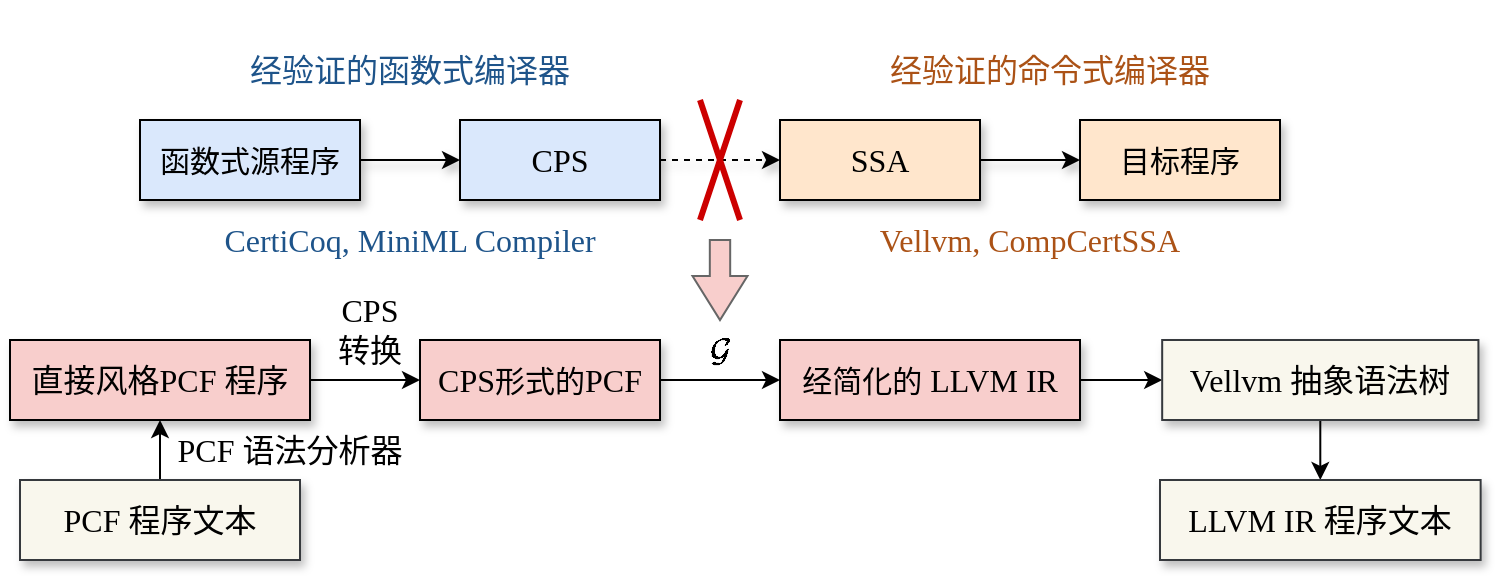 <mxfile version="22.1.17" type="github">
  <diagram name="第 1 页" id="_R0Or-JDJXStBvOgIp7-">
    <mxGraphModel dx="1052" dy="625" grid="1" gridSize="10" guides="1" tooltips="1" connect="1" arrows="1" fold="1" page="1" pageScale="1" pageWidth="827" pageHeight="1169" math="1" shadow="0">
      <root>
        <mxCell id="0" />
        <mxCell id="1" parent="0" />
        <mxCell id="-1t0RGm0KI_2Wkp0RMgf-1" value="" style="edgeStyle=orthogonalEdgeStyle;rounded=0;orthogonalLoop=1;jettySize=auto;html=1;shadow=1;fillColor=#dae8fc;strokeColor=#000000;" edge="1" parent="1" source="-1t0RGm0KI_2Wkp0RMgf-2" target="-1t0RGm0KI_2Wkp0RMgf-4">
          <mxGeometry relative="1" as="geometry" />
        </mxCell>
        <mxCell id="-1t0RGm0KI_2Wkp0RMgf-2" value="&lt;font style=&quot;font-size: 15px;&quot; face=&quot;Times New Roman&quot;&gt;函数式源程序&lt;/font&gt;" style="rounded=0;whiteSpace=wrap;html=1;shadow=1;fillColor=#dae8fc;strokeColor=#000000;" vertex="1" parent="1">
          <mxGeometry x="130" y="280" width="110" height="40" as="geometry" />
        </mxCell>
        <mxCell id="-1t0RGm0KI_2Wkp0RMgf-3" value="" style="edgeStyle=orthogonalEdgeStyle;rounded=0;orthogonalLoop=1;jettySize=auto;html=1;dashed=1;shadow=1;" edge="1" parent="1" source="-1t0RGm0KI_2Wkp0RMgf-4" target="-1t0RGm0KI_2Wkp0RMgf-6">
          <mxGeometry relative="1" as="geometry" />
        </mxCell>
        <mxCell id="-1t0RGm0KI_2Wkp0RMgf-4" value="&lt;span style=&quot;color: rgb(0, 0, 0); font-family: &amp;quot;Times New Roman&amp;quot;; font-size: 16px; font-style: normal; font-variant-ligatures: normal; font-variant-caps: normal; font-weight: 400; letter-spacing: normal; orphans: 2; text-align: center; text-indent: 0px; text-transform: none; widows: 2; word-spacing: 0px; -webkit-text-stroke-width: 0px; text-decoration-thickness: initial; text-decoration-style: initial; text-decoration-color: initial; float: none; display: inline !important;&quot;&gt;CPS&lt;/span&gt;" style="rounded=0;whiteSpace=wrap;html=1;shadow=1;fillColor=#dae8fc;strokeColor=#000000;labelBackgroundColor=none;" vertex="1" parent="1">
          <mxGeometry x="290" y="280" width="100" height="40" as="geometry" />
        </mxCell>
        <mxCell id="-1t0RGm0KI_2Wkp0RMgf-5" value="" style="edgeStyle=orthogonalEdgeStyle;rounded=0;orthogonalLoop=1;jettySize=auto;html=1;shadow=1;fillColor=#ffe6cc;strokeColor=#000000;" edge="1" parent="1" source="-1t0RGm0KI_2Wkp0RMgf-6" target="-1t0RGm0KI_2Wkp0RMgf-7">
          <mxGeometry relative="1" as="geometry" />
        </mxCell>
        <mxCell id="-1t0RGm0KI_2Wkp0RMgf-6" value="&lt;span style=&quot;color: rgb(0, 0, 0); font-family: &amp;quot;Times New Roman&amp;quot;; font-size: 16px; font-style: normal; font-variant-ligatures: normal; font-variant-caps: normal; font-weight: 400; letter-spacing: normal; orphans: 2; text-align: center; text-indent: 0px; text-transform: none; widows: 2; word-spacing: 0px; -webkit-text-stroke-width: 0px; text-decoration-thickness: initial; text-decoration-style: initial; text-decoration-color: initial; float: none; display: inline !important;&quot;&gt;SSA&lt;/span&gt;" style="rounded=0;whiteSpace=wrap;html=1;shadow=1;fillColor=#ffe6cc;strokeColor=#000000;labelBackgroundColor=none;" vertex="1" parent="1">
          <mxGeometry x="450" y="280" width="100" height="40" as="geometry" />
        </mxCell>
        <mxCell id="-1t0RGm0KI_2Wkp0RMgf-7" value="&lt;span style=&quot;color: rgb(0, 0, 0); font-family: &amp;quot;Times New Roman&amp;quot;; font-style: normal; font-variant-ligatures: normal; font-variant-caps: normal; font-weight: 400; letter-spacing: normal; orphans: 2; text-align: center; text-indent: 0px; text-transform: none; widows: 2; word-spacing: 0px; -webkit-text-stroke-width: 0px; text-decoration-thickness: initial; text-decoration-style: initial; text-decoration-color: initial; float: none; display: inline !important;&quot;&gt;&lt;font style=&quot;font-size: 15px;&quot;&gt;目标程序&lt;/font&gt;&lt;/span&gt;" style="rounded=0;whiteSpace=wrap;html=1;shadow=1;fillColor=#ffe6cc;strokeColor=#000000;labelBackgroundColor=none;" vertex="1" parent="1">
          <mxGeometry x="600" y="280" width="100" height="40" as="geometry" />
        </mxCell>
        <mxCell id="-1t0RGm0KI_2Wkp0RMgf-10" value="&lt;font color=&quot;#1e548a&quot; style=&quot;font-size: 16px;&quot; face=&quot;Times New Roman&quot;&gt;CertiCoq, MiniML Compiler&lt;/font&gt;" style="text;html=1;strokeColor=none;fillColor=none;align=center;verticalAlign=middle;whiteSpace=wrap;rounded=0;" vertex="1" parent="1">
          <mxGeometry x="145" y="320" width="240" height="40" as="geometry" />
        </mxCell>
        <mxCell id="-1t0RGm0KI_2Wkp0RMgf-11" value="&lt;font color=&quot;#ab5216&quot; style=&quot;font-size: 16px;&quot; face=&quot;Times New Roman&quot;&gt;Vellvm, CompCertSSA&lt;/font&gt;" style="text;html=1;strokeColor=none;fillColor=none;align=center;verticalAlign=middle;whiteSpace=wrap;rounded=0;" vertex="1" parent="1">
          <mxGeometry x="460" y="320" width="230" height="40" as="geometry" />
        </mxCell>
        <mxCell id="-1t0RGm0KI_2Wkp0RMgf-13" value="" style="endArrow=none;html=1;rounded=0;fillColor=#e51400;strokeColor=#CC0000;strokeWidth=3;" edge="1" parent="1">
          <mxGeometry width="50" height="50" relative="1" as="geometry">
            <mxPoint x="430" y="270" as="sourcePoint" />
            <mxPoint x="410" y="330" as="targetPoint" />
          </mxGeometry>
        </mxCell>
        <mxCell id="-1t0RGm0KI_2Wkp0RMgf-14" value="" style="html=1;shadow=0;dashed=0;align=center;verticalAlign=middle;shape=mxgraph.arrows2.arrow;dy=0.63;dx=22;direction=south;notch=0;fillColor=#f8cecc;strokeColor=#666666;" vertex="1" parent="1">
          <mxGeometry x="406.25" y="340" width="27.5" height="40" as="geometry" />
        </mxCell>
        <mxCell id="-1t0RGm0KI_2Wkp0RMgf-15" value="" style="edgeStyle=orthogonalEdgeStyle;rounded=0;orthogonalLoop=1;jettySize=auto;html=1;fillColor=#f8cecc;strokeColor=#000000;" edge="1" parent="1" source="-1t0RGm0KI_2Wkp0RMgf-16" target="-1t0RGm0KI_2Wkp0RMgf-17">
          <mxGeometry relative="1" as="geometry" />
        </mxCell>
        <mxCell id="-1t0RGm0KI_2Wkp0RMgf-16" value="&lt;span style=&quot;color: rgb(0, 0, 0); font-family: &amp;quot;Times New Roman&amp;quot;; font-size: 16px; font-style: normal; font-variant-ligatures: normal; font-variant-caps: normal; font-weight: 400; letter-spacing: normal; orphans: 2; text-align: center; text-indent: 0px; text-transform: none; widows: 2; word-spacing: 0px; -webkit-text-stroke-width: 0px; text-decoration-thickness: initial; text-decoration-style: initial; text-decoration-color: initial; float: none; display: inline !important;&quot;&gt;CPS&lt;/span&gt;&lt;span style=&quot;color: rgb(0, 0, 0); font-family: &amp;quot;Times New Roman&amp;quot;; font-style: normal; font-variant-ligatures: normal; font-variant-caps: normal; font-weight: 400; letter-spacing: normal; orphans: 2; text-align: center; text-indent: 0px; text-transform: none; widows: 2; word-spacing: 0px; -webkit-text-stroke-width: 0px; text-decoration-thickness: initial; text-decoration-style: initial; text-decoration-color: initial; float: none; display: inline !important;&quot;&gt;&lt;font style=&quot;font-size: 15px;&quot;&gt;形式的&lt;/font&gt;&lt;/span&gt;&lt;span style=&quot;color: rgb(0, 0, 0); font-family: &amp;quot;Times New Roman&amp;quot;; font-size: 16px; font-style: normal; font-variant-ligatures: normal; font-variant-caps: normal; font-weight: 400; letter-spacing: normal; orphans: 2; text-align: center; text-indent: 0px; text-transform: none; widows: 2; word-spacing: 0px; -webkit-text-stroke-width: 0px; text-decoration-thickness: initial; text-decoration-style: initial; text-decoration-color: initial; float: none; display: inline !important;&quot;&gt;PCF&lt;/span&gt;" style="rounded=0;whiteSpace=wrap;html=1;shadow=1;fillColor=#f8cecc;strokeColor=#000000;labelBackgroundColor=none;" vertex="1" parent="1">
          <mxGeometry x="270" y="390" width="120" height="40" as="geometry" />
        </mxCell>
        <mxCell id="-1t0RGm0KI_2Wkp0RMgf-33" value="" style="edgeStyle=orthogonalEdgeStyle;rounded=0;orthogonalLoop=1;jettySize=auto;html=1;" edge="1" parent="1" source="-1t0RGm0KI_2Wkp0RMgf-17" target="-1t0RGm0KI_2Wkp0RMgf-31">
          <mxGeometry relative="1" as="geometry" />
        </mxCell>
        <mxCell id="-1t0RGm0KI_2Wkp0RMgf-17" value="&lt;font face=&quot;Times New Roman&quot;&gt;&lt;font style=&quot;font-size: 15px;&quot;&gt;经简化的&lt;/font&gt;&lt;span style=&quot;font-size: 16px;&quot;&gt; LLVM IR&lt;/span&gt;&lt;/font&gt;" style="rounded=0;whiteSpace=wrap;html=1;shadow=1;fillColor=#f8cecc;strokeColor=#000000;labelBackgroundColor=none;" vertex="1" parent="1">
          <mxGeometry x="450" y="390" width="150" height="40" as="geometry" />
        </mxCell>
        <mxCell id="-1t0RGm0KI_2Wkp0RMgf-18" value="&lt;font style=&quot;font-size: 16px;&quot; face=&quot;Times New Roman&quot;&gt;$$\mathcal{G}$$&lt;/font&gt;" style="text;html=1;strokeColor=none;fillColor=none;align=center;verticalAlign=middle;whiteSpace=wrap;rounded=0;fontColor=default;" vertex="1" parent="1">
          <mxGeometry x="385" y="380" width="70" height="30" as="geometry" />
        </mxCell>
        <mxCell id="-1t0RGm0KI_2Wkp0RMgf-19" value="&lt;font color=&quot;#1e548a&quot; style=&quot;font-size: 16px;&quot; face=&quot;Times New Roman&quot;&gt;经验证的函数式编译器&lt;/font&gt;" style="text;html=1;strokeColor=none;fillColor=none;align=center;verticalAlign=middle;whiteSpace=wrap;rounded=0;" vertex="1" parent="1">
          <mxGeometry x="180" y="220" width="170" height="70" as="geometry" />
        </mxCell>
        <mxCell id="-1t0RGm0KI_2Wkp0RMgf-20" value="&lt;font style=&quot;font-size: 16px;&quot; face=&quot;Times New Roman&quot; color=&quot;#ab5216&quot;&gt;经验证的命令式编译器&lt;/font&gt;" style="text;html=1;strokeColor=none;fillColor=none;align=center;verticalAlign=middle;whiteSpace=wrap;rounded=0;" vertex="1" parent="1">
          <mxGeometry x="500" y="220" width="170" height="70" as="geometry" />
        </mxCell>
        <mxCell id="-1t0RGm0KI_2Wkp0RMgf-23" value="" style="edgeStyle=orthogonalEdgeStyle;rounded=0;orthogonalLoop=1;jettySize=auto;html=1;fillColor=#f8cecc;strokeColor=#000000;shadow=0;strokeWidth=1;fontColor=default;" edge="1" parent="1" source="-1t0RGm0KI_2Wkp0RMgf-24">
          <mxGeometry relative="1" as="geometry">
            <mxPoint x="270" y="410" as="targetPoint" />
          </mxGeometry>
        </mxCell>
        <mxCell id="-1t0RGm0KI_2Wkp0RMgf-24" value="直接风格PCF 程序" style="rounded=0;whiteSpace=wrap;html=1;labelBackgroundColor=none;fontFamily=Times New Roman;fontSize=16;shadow=1;fillColor=#f8cecc;strokeColor=#000000;" vertex="1" parent="1">
          <mxGeometry x="65" y="390" width="150" height="40" as="geometry" />
        </mxCell>
        <mxCell id="-1t0RGm0KI_2Wkp0RMgf-25" value="" style="edgeStyle=orthogonalEdgeStyle;rounded=0;orthogonalLoop=1;jettySize=auto;html=1;" edge="1" parent="1" source="-1t0RGm0KI_2Wkp0RMgf-26" target="-1t0RGm0KI_2Wkp0RMgf-24">
          <mxGeometry relative="1" as="geometry" />
        </mxCell>
        <mxCell id="-1t0RGm0KI_2Wkp0RMgf-26" value="PCF 程序文本" style="rounded=0;whiteSpace=wrap;html=1;labelBackgroundColor=none;fontFamily=Times New Roman;fontSize=16;shadow=1;fillColor=#f9f7ed;strokeColor=#36393d;" vertex="1" parent="1">
          <mxGeometry x="70" y="460" width="140" height="40" as="geometry" />
        </mxCell>
        <mxCell id="-1t0RGm0KI_2Wkp0RMgf-27" value="PCF 语法分析器" style="text;html=1;strokeColor=none;fillColor=none;align=center;verticalAlign=middle;whiteSpace=wrap;rounded=0;fontSize=16;fontFamily=Times New Roman;fontColor=#000000;" vertex="1" parent="1">
          <mxGeometry x="145" y="430" width="120" height="30" as="geometry" />
        </mxCell>
        <mxCell id="-1t0RGm0KI_2Wkp0RMgf-28" value="&lt;font&gt;CPS &lt;br&gt;转换&lt;/font&gt;" style="text;html=1;strokeColor=none;fillColor=none;align=center;verticalAlign=middle;whiteSpace=wrap;rounded=0;fontSize=16;fontFamily=Times New Roman;fontColor=default;" vertex="1" parent="1">
          <mxGeometry x="200" y="370" width="90" height="30" as="geometry" />
        </mxCell>
        <mxCell id="-1t0RGm0KI_2Wkp0RMgf-30" value="" style="edgeStyle=orthogonalEdgeStyle;rounded=0;orthogonalLoop=1;jettySize=auto;html=1;" edge="1" parent="1" source="-1t0RGm0KI_2Wkp0RMgf-31" target="-1t0RGm0KI_2Wkp0RMgf-32">
          <mxGeometry relative="1" as="geometry" />
        </mxCell>
        <mxCell id="-1t0RGm0KI_2Wkp0RMgf-31" value="Vellvm 抽象语法树" style="rounded=0;whiteSpace=wrap;html=1;labelBackgroundColor=none;fontFamily=Times New Roman;fontSize=16;shadow=1;fillColor=#f9f7ed;strokeColor=#36393d;" vertex="1" parent="1">
          <mxGeometry x="641.09" y="390" width="158.12" height="40" as="geometry" />
        </mxCell>
        <mxCell id="-1t0RGm0KI_2Wkp0RMgf-32" value="LLVM IR 程序文本" style="rounded=0;whiteSpace=wrap;html=1;labelBackgroundColor=none;fontFamily=Times New Roman;fontSize=16;shadow=1;fillColor=#f9f7ed;strokeColor=#36393d;" vertex="1" parent="1">
          <mxGeometry x="640" y="460" width="160.32" height="40" as="geometry" />
        </mxCell>
        <mxCell id="-1t0RGm0KI_2Wkp0RMgf-34" value="" style="endArrow=none;html=1;rounded=0;fillColor=#e51400;strokeColor=#CC0000;strokeWidth=3;" edge="1" parent="1">
          <mxGeometry width="50" height="50" relative="1" as="geometry">
            <mxPoint x="430" y="330" as="sourcePoint" />
            <mxPoint x="410" y="270" as="targetPoint" />
          </mxGeometry>
        </mxCell>
      </root>
    </mxGraphModel>
  </diagram>
</mxfile>

